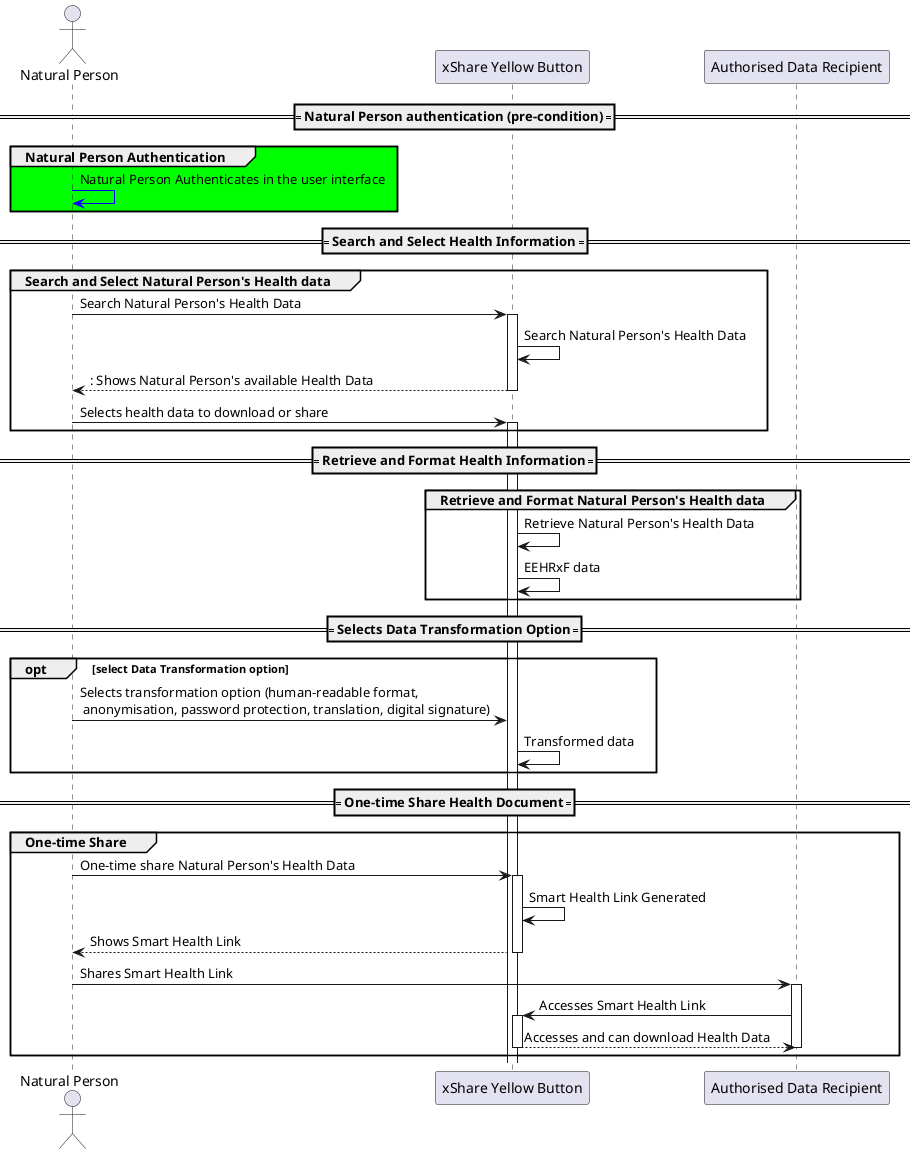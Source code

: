 @startuml
actor "Natural Person" as NatPerson
participant "xShare Yellow Button" as xShare
participant "Authorised Data Recipient" as Recipient

==== Natural Person authentication (pre-condition) ====
group #00FF00 Natural Person Authentication
NatPerson -[#blue]> NatPerson: Natural Person Authenticates in the user interface
end group

==== Search and Select Health Information ====
group Search and Select Natural Person's Health data
NatPerson -> xShare: Search Natural Person's Health Data
activate xShare
xShare -> xShare: Search Natural Person's Health Data
return: Shows Natural Person's available Health Data
NatPerson -> xShare: Selects health data to download or share
activate xShare
end group

==== Retrieve and Format Health Information ====
group Retrieve and Format Natural Person's Health data
xShare-> xShare: Retrieve Natural Person's Health Data
xShare-> xShare: EEHRxF data
end group

==== Selects Data Transformation Option ====
opt select Data Transformation option
NatPerson -> xShare: Selects transformation option (human-readable format, \n anonymisation, password protection, translation, digital signature)
xShare -> xShare: Transformed data
end opt

==== One-time Share Health Document ====
group One-time Share
NatPerson -> xShare: One-time share Natural Person's Health Data
activate xShare
xShare -> xShare: Smart Health Link Generated
return Shows Smart Health Link
NatPerson -> Recipient: Shares Smart Health Link
activate Recipient
Recipient-> xShare: Accesses Smart Health Link
activate xShare
return Accesses and can download Health Data
deactivate Recipient
end group

@enduml
